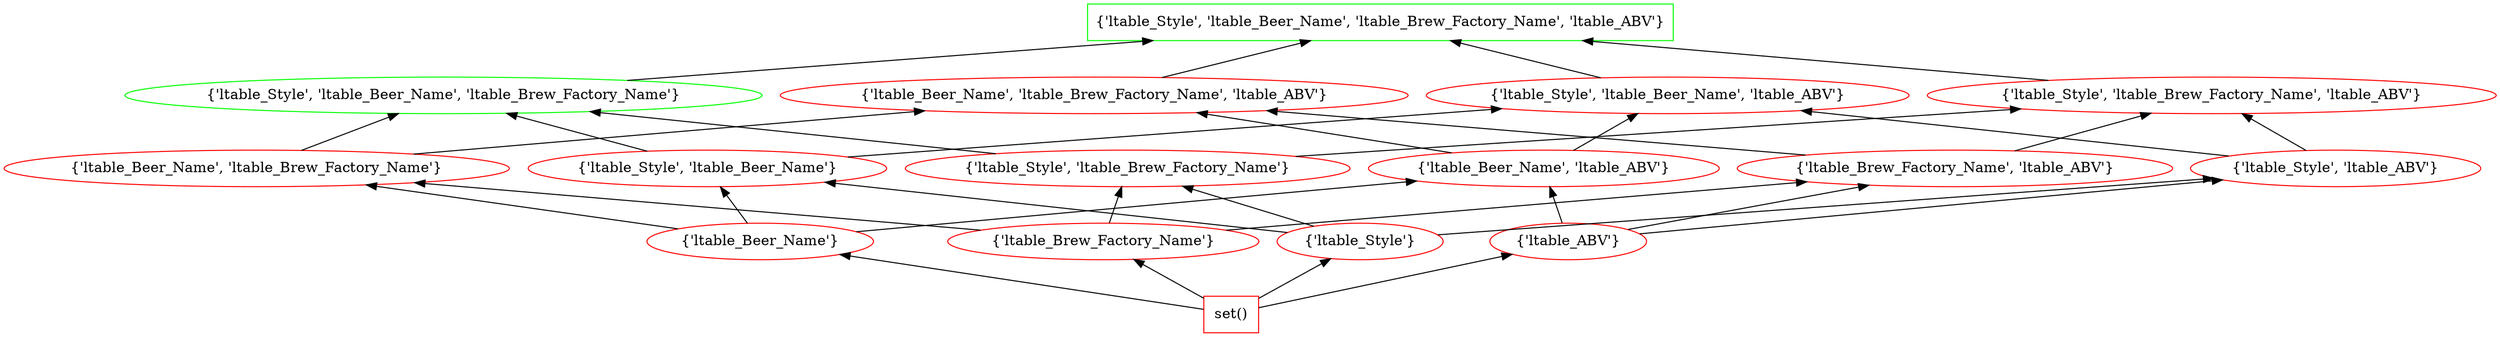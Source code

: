 digraph G {
splines="line"
rankdir=BT
"{'ltable_Style', 'ltable_Beer_Name', 'ltable_Brew_Factory_Name', 'ltable_ABV'}" [shape=box];
"set()" [shape=box];
"set()" [color=red];
"set()" -> "{'ltable_Beer_Name'}";
"set()" -> "{'ltable_Brew_Factory_Name'}";
"set()" -> "{'ltable_Style'}";
"set()" -> "{'ltable_ABV'}";
"{'ltable_Beer_Name'}" [color=red];
"{'ltable_Beer_Name'}" -> "{'ltable_Beer_Name', 'ltable_Brew_Factory_Name'}";
"{'ltable_Beer_Name'}" -> "{'ltable_Style', 'ltable_Beer_Name'}";
"{'ltable_Beer_Name'}" -> "{'ltable_Beer_Name', 'ltable_ABV'}";
"{'ltable_Brew_Factory_Name'}" [color=red];
"{'ltable_Brew_Factory_Name'}" -> "{'ltable_Beer_Name', 'ltable_Brew_Factory_Name'}";
"{'ltable_Brew_Factory_Name'}" -> "{'ltable_Style', 'ltable_Brew_Factory_Name'}";
"{'ltable_Brew_Factory_Name'}" -> "{'ltable_Brew_Factory_Name', 'ltable_ABV'}";
"{'ltable_Style'}" [color=red];
"{'ltable_Style'}" -> "{'ltable_Style', 'ltable_Beer_Name'}";
"{'ltable_Style'}" -> "{'ltable_Style', 'ltable_Brew_Factory_Name'}";
"{'ltable_Style'}" -> "{'ltable_Style', 'ltable_ABV'}";
"{'ltable_ABV'}" [color=red];
"{'ltable_ABV'}" -> "{'ltable_Beer_Name', 'ltable_ABV'}";
"{'ltable_ABV'}" -> "{'ltable_Brew_Factory_Name', 'ltable_ABV'}";
"{'ltable_ABV'}" -> "{'ltable_Style', 'ltable_ABV'}";
"{'ltable_Beer_Name', 'ltable_Brew_Factory_Name'}" [color=red];
"{'ltable_Beer_Name', 'ltable_Brew_Factory_Name'}" -> "{'ltable_Style', 'ltable_Beer_Name', 'ltable_Brew_Factory_Name'}";
"{'ltable_Beer_Name', 'ltable_Brew_Factory_Name'}" -> "{'ltable_Beer_Name', 'ltable_Brew_Factory_Name', 'ltable_ABV'}";
"{'ltable_Style', 'ltable_Beer_Name'}" [color=red];
"{'ltable_Style', 'ltable_Beer_Name'}" -> "{'ltable_Style', 'ltable_Beer_Name', 'ltable_Brew_Factory_Name'}";
"{'ltable_Style', 'ltable_Beer_Name'}" -> "{'ltable_Style', 'ltable_Beer_Name', 'ltable_ABV'}";
"{'ltable_Beer_Name', 'ltable_ABV'}" [color=red];
"{'ltable_Beer_Name', 'ltable_ABV'}" -> "{'ltable_Beer_Name', 'ltable_Brew_Factory_Name', 'ltable_ABV'}";
"{'ltable_Beer_Name', 'ltable_ABV'}" -> "{'ltable_Style', 'ltable_Beer_Name', 'ltable_ABV'}";
"{'ltable_Style', 'ltable_Brew_Factory_Name'}" [color=red];
"{'ltable_Style', 'ltable_Brew_Factory_Name'}" -> "{'ltable_Style', 'ltable_Beer_Name', 'ltable_Brew_Factory_Name'}";
"{'ltable_Style', 'ltable_Brew_Factory_Name'}" -> "{'ltable_Style', 'ltable_Brew_Factory_Name', 'ltable_ABV'}";
"{'ltable_Brew_Factory_Name', 'ltable_ABV'}" [color=red];
"{'ltable_Brew_Factory_Name', 'ltable_ABV'}" -> "{'ltable_Beer_Name', 'ltable_Brew_Factory_Name', 'ltable_ABV'}";
"{'ltable_Brew_Factory_Name', 'ltable_ABV'}" -> "{'ltable_Style', 'ltable_Brew_Factory_Name', 'ltable_ABV'}";
"{'ltable_Style', 'ltable_ABV'}" [color=red];
"{'ltable_Style', 'ltable_ABV'}" -> "{'ltable_Style', 'ltable_Beer_Name', 'ltable_ABV'}";
"{'ltable_Style', 'ltable_ABV'}" -> "{'ltable_Style', 'ltable_Brew_Factory_Name', 'ltable_ABV'}";
"{'ltable_Style', 'ltable_Beer_Name', 'ltable_Brew_Factory_Name'}" [color=green];
"{'ltable_Style', 'ltable_Beer_Name', 'ltable_Brew_Factory_Name'}" -> "{'ltable_Style', 'ltable_Beer_Name', 'ltable_Brew_Factory_Name', 'ltable_ABV'}";
"{'ltable_Beer_Name', 'ltable_Brew_Factory_Name', 'ltable_ABV'}" [color=red];
"{'ltable_Beer_Name', 'ltable_Brew_Factory_Name', 'ltable_ABV'}" -> "{'ltable_Style', 'ltable_Beer_Name', 'ltable_Brew_Factory_Name', 'ltable_ABV'}";
"{'ltable_Style', 'ltable_Beer_Name', 'ltable_ABV'}" [color=red];
"{'ltable_Style', 'ltable_Beer_Name', 'ltable_ABV'}" -> "{'ltable_Style', 'ltable_Beer_Name', 'ltable_Brew_Factory_Name', 'ltable_ABV'}";
"{'ltable_Style', 'ltable_Brew_Factory_Name', 'ltable_ABV'}" [color=red];
"{'ltable_Style', 'ltable_Brew_Factory_Name', 'ltable_ABV'}" -> "{'ltable_Style', 'ltable_Beer_Name', 'ltable_Brew_Factory_Name', 'ltable_ABV'}";
"{'ltable_Style', 'ltable_Beer_Name', 'ltable_Brew_Factory_Name', 'ltable_ABV'}" [color=green];
}